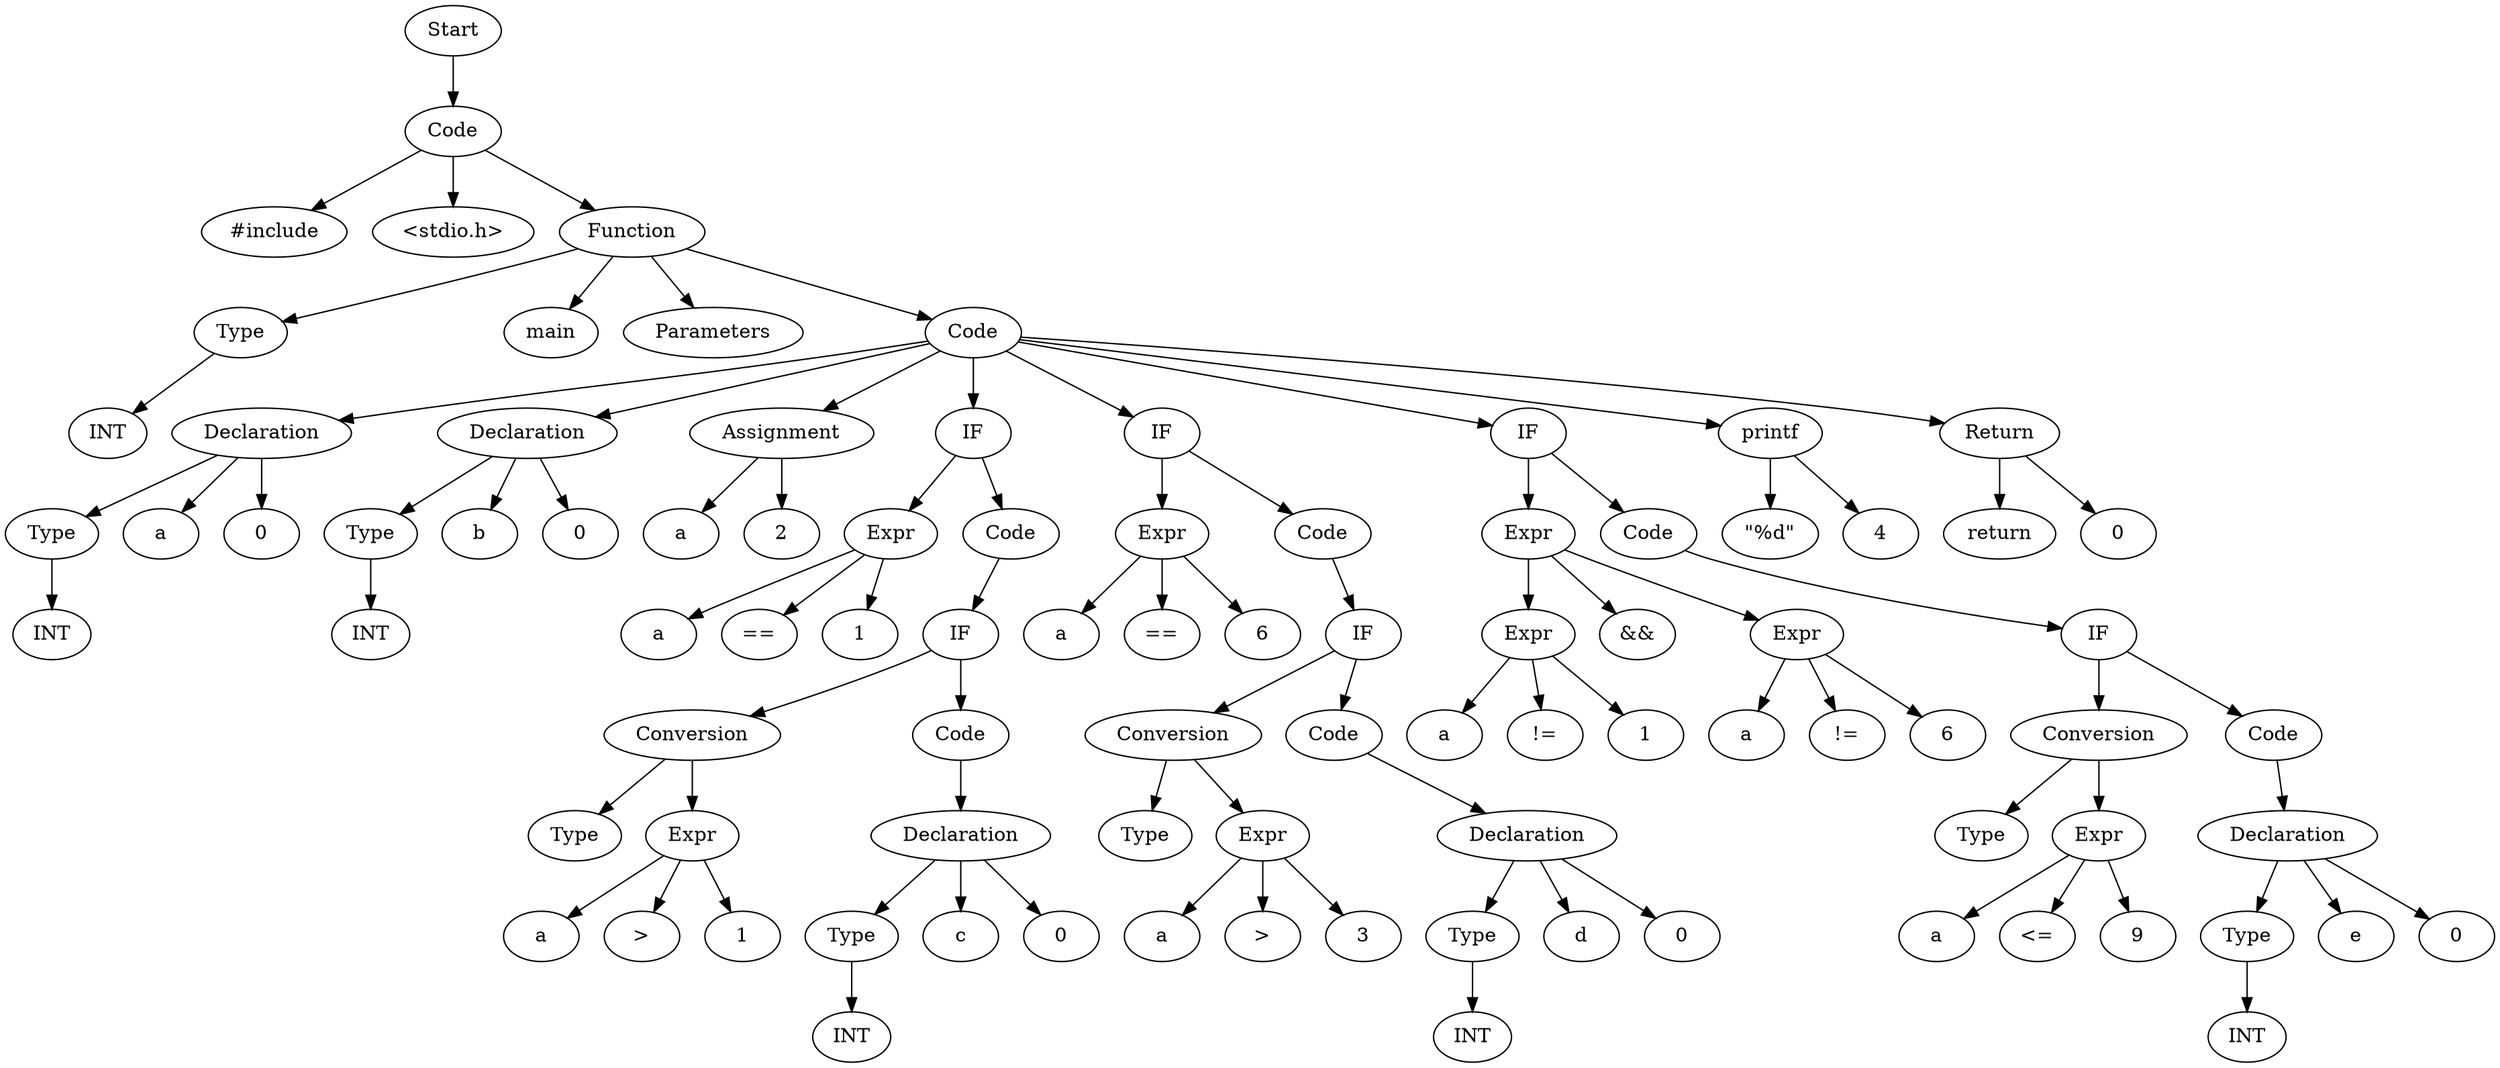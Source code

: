 digraph AST {
  "137831144207888" [label="Start"];
  "137831144207888" -> "137831144386192";
  "137831144386192" [label="Code"];
  "137831144386192" -> "137831144386384";
  "137831144386192" -> "137831144384464";
  "137831144386192" -> "137831144387584";
  "137831144386384" [label="#include"];
  "137831144384464" [label="<stdio.h>"];
  "137831144387584" [label="Function"];
  "137831144387584" -> "137831144376352";
  "137831144387584" -> "137831144385616";
  "137831144387584" -> "137831144380240";
  "137831144387584" -> "137831144388976";
  "137831144376352" [label="Type"];
  "137831144376352" -> "137831144377504";
  "137831144377504" [label="INT"];
  "137831144385616" [label="main"];
  "137831144380240" [label="Parameters"];
  "137831144388976" [label="Code"];
  "137831144388976" -> "137831144390608";
  "137831144388976" -> "137831144377216";
  "137831144388976" -> "137831144375920";
  "137831144388976" -> "137831144377648";
  "137831144388976" -> "137831144491424";
  "137831144388976" -> "137831144491232";
  "137831144388976" -> "137831144504720";
  "137831144388976" -> "137831144501792";
  "137831144390608" [label="Declaration"];
  "137831144390608" -> "137831144384944";
  "137831144390608" -> "137831144379088";
  "137831144390608" -> "137831144389408";
  "137831144384944" [label="Type"];
  "137831144384944" -> "137831144382592";
  "137831144382592" [label="INT"];
  "137831144379088" [label="a"];
  "137831144389408" [label="0"];
  "137831144377216" [label="Declaration"];
  "137831144377216" -> "137831144385040";
  "137831144377216" -> "137831144374576";
  "137831144377216" -> "137831144387344";
  "137831144385040" [label="Type"];
  "137831144385040" -> "137831144381200";
  "137831144381200" [label="INT"];
  "137831144374576" [label="b"];
  "137831144387344" [label="0"];
  "137831144375920" [label="Assignment"];
  "137831144375920" -> "137831144375536";
  "137831144375920" -> "137831144377072";
  "137831144375536" [label="a"];
  "137831144377072" [label="2"];
  "137831144377648" [label="IF"];
  "137831144377648" -> "137831144388304";
  "137831144377648" -> "137831144390176";
  "137831144388304" [label="Expr"];
  "137831144388304" -> "137831144387680";
  "137831144388304" -> "137831144377744";
  "137831144388304" -> "137831144375248";
  "137831144387680" [label="a"];
  "137831144377744" [label="=="];
  "137831144375248" [label="1"];
  "137831144390176" [label="Code"];
  "137831144390176" -> "137831144491328";
  "137831144491328" [label="IF"];
  "137831144491328" -> "137831144496176";
  "137831144491328" -> "137831144493440";
  "137831144496176" [label="Conversion"];
  "137831144496176" -> "137831144495360";
  "137831144496176" -> "137831144491760";
  "137831144495360" [label="Type"];
  "137831144491760" [label="Expr"];
  "137831144491760" -> "137831144490992";
  "137831144491760" -> "137831144490800";
  "137831144491760" -> "137831144493536";
  "137831144490992" [label="a"];
  "137831144490800" [label=">"];
  "137831144493536" [label="1"];
  "137831144493440" [label="Code"];
  "137831144493440" -> "137831144499104";
  "137831144499104" [label="Declaration"];
  "137831144499104" -> "137831144495552";
  "137831144499104" -> "137831144498048";
  "137831144499104" -> "137831144495984";
  "137831144495552" [label="Type"];
  "137831144495552" -> "137831144498096";
  "137831144498096" [label="INT"];
  "137831144498048" [label="c"];
  "137831144495984" [label="0"];
  "137831144491424" [label="IF"];
  "137831144491424" -> "137831144492816";
  "137831144491424" -> "137831144496416";
  "137831144492816" [label="Expr"];
  "137831144492816" -> "137831144497472";
  "137831144492816" -> "137831144489792";
  "137831144492816" -> "137831144489600";
  "137831144497472" [label="a"];
  "137831144489792" [label="=="];
  "137831144489600" [label="6"];
  "137831144496416" [label="Code"];
  "137831144496416" -> "137831144491280";
  "137831144491280" [label="IF"];
  "137831144491280" -> "137831144496800";
  "137831144491280" -> "137831144497568";
  "137831144496800" [label="Conversion"];
  "137831144496800" -> "137831144493680";
  "137831144496800" -> "137831144499296";
  "137831144493680" [label="Type"];
  "137831144499296" [label="Expr"];
  "137831144499296" -> "137831144498288";
  "137831144499296" -> "137831144493152";
  "137831144499296" -> "137831144497712";
  "137831144498288" [label="a"];
  "137831144493152" [label=">"];
  "137831144497712" [label="3"];
  "137831144497568" [label="Code"];
  "137831144497568" -> "137831144494544";
  "137831144494544" [label="Declaration"];
  "137831144494544" -> "137831144492336";
  "137831144494544" -> "137831144502800";
  "137831144494544" -> "137831144502944";
  "137831144492336" [label="Type"];
  "137831144492336" -> "137831144502704";
  "137831144502704" [label="INT"];
  "137831144502800" [label="d"];
  "137831144502944" [label="0"];
  "137831144491232" [label="IF"];
  "137831144491232" -> "137831144503040";
  "137831144491232" -> "137831144504480";
  "137831144503040" [label="Expr"];
  "137831144503040" -> "137831144503232";
  "137831144503040" -> "137831144503808";
  "137831144503040" -> "137831144503952";
  "137831144503232" [label="Expr"];
  "137831144503232" -> "137831144503424";
  "137831144503232" -> "137831144503568";
  "137831144503232" -> "137831144503712";
  "137831144503424" [label="a"];
  "137831144503568" [label="!="];
  "137831144503712" [label="1"];
  "137831144503808" [label="&&"];
  "137831144503952" [label="Expr"];
  "137831144503952" -> "137831144504144";
  "137831144503952" -> "137831144504288";
  "137831144503952" -> "137831144504432";
  "137831144504144" [label="a"];
  "137831144504288" [label="!="];
  "137831144504432" [label="6"];
  "137831144504480" [label="Code"];
  "137831144504480" -> "137831144504672";
  "137831144504672" [label="IF"];
  "137831144504672" -> "137831144504864";
  "137831144504672" -> "137831144636960";
  "137831144504864" [label="Conversion"];
  "137831144504864" -> "137831144505152";
  "137831144504864" -> "137831144505296";
  "137831144505152" [label="Type"];
  "137831144505296" [label="Expr"];
  "137831144505296" -> "137831144636624";
  "137831144505296" -> "137831144636768";
  "137831144505296" -> "137831144636912";
  "137831144636624" [label="a"];
  "137831144636768" [label="<="];
  "137831144636912" [label="9"];
  "137831144636960" [label="Code"];
  "137831144636960" -> "137831144637152";
  "137831144637152" [label="Declaration"];
  "137831144637152" -> "137831144637344";
  "137831144637152" -> "137831144637632";
  "137831144637152" -> "137831144637776";
  "137831144637344" [label="Type"];
  "137831144637344" -> "137831144637536";
  "137831144637536" [label="INT"];
  "137831144637632" [label="e"];
  "137831144637776" [label="0"];
  "137831144504720" [label="printf"];
  "137831144504720" -> "137831144637872";
  "137831144504720" -> "137831144501936";
  "137831144637872" [label="\"%d\""];
  "137831144501936" [label="4"];
  "137831144501792" [label="Return"];
  "137831144501792" -> "137831144501600";
  "137831144501792" -> "137831144501360";
  "137831144501600" [label="return"];
  "137831144501360" [label="0"];
}

